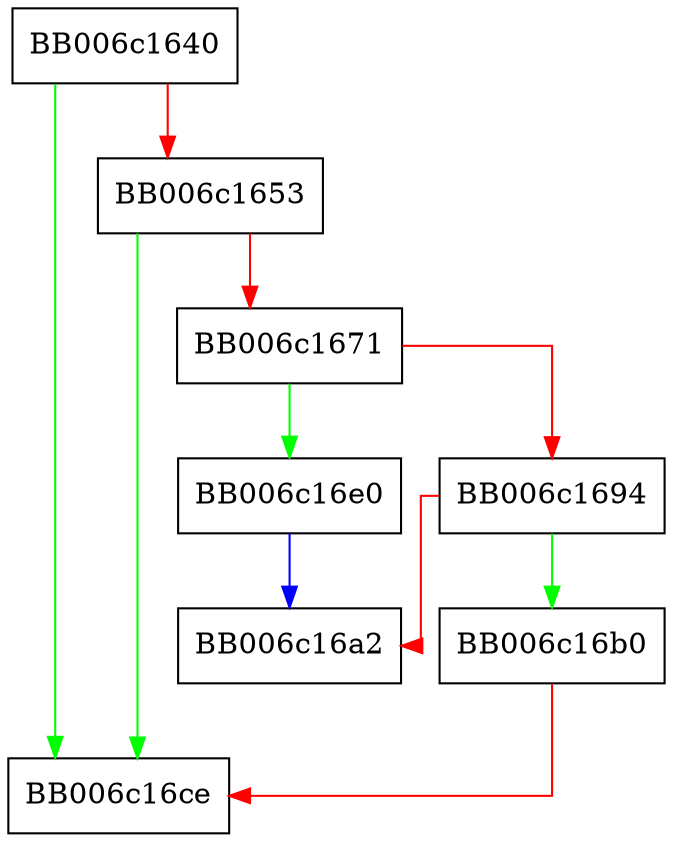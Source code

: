 digraph kdf_dupctx {
  node [shape="box"];
  graph [splines=ortho];
  BB006c1640 -> BB006c16ce [color="green"];
  BB006c1640 -> BB006c1653 [color="red"];
  BB006c1653 -> BB006c16ce [color="green"];
  BB006c1653 -> BB006c1671 [color="red"];
  BB006c1671 -> BB006c16e0 [color="green"];
  BB006c1671 -> BB006c1694 [color="red"];
  BB006c1694 -> BB006c16b0 [color="green"];
  BB006c1694 -> BB006c16a2 [color="red"];
  BB006c16b0 -> BB006c16ce [color="red"];
  BB006c16e0 -> BB006c16a2 [color="blue"];
}